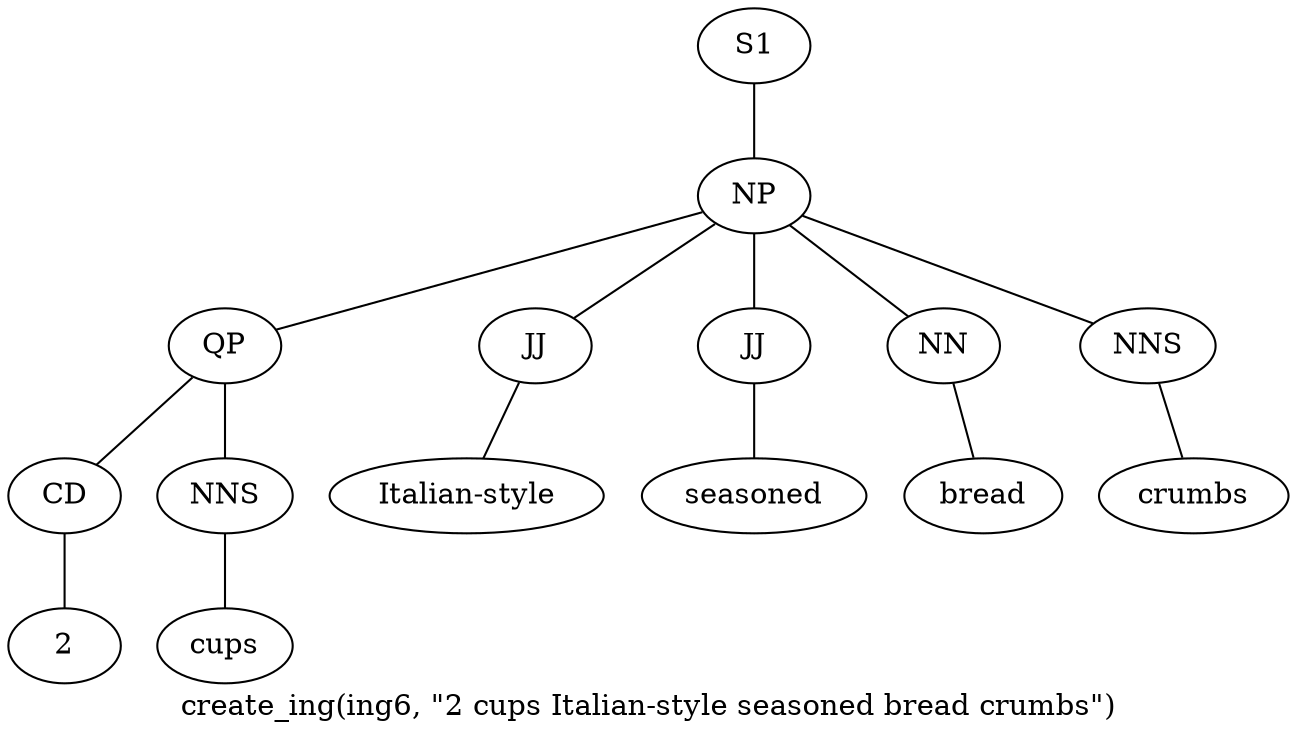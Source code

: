 graph SyntaxGraph {
	label = "create_ing(ing6, \"2 cups Italian-style seasoned bread crumbs\")";
	Node0 [label="S1"];
	Node1 [label="NP"];
	Node2 [label="QP"];
	Node3 [label="CD"];
	Node4 [label="2"];
	Node5 [label="NNS"];
	Node6 [label="cups"];
	Node7 [label="JJ"];
	Node8 [label="Italian-style"];
	Node9 [label="JJ"];
	Node10 [label="seasoned"];
	Node11 [label="NN"];
	Node12 [label="bread"];
	Node13 [label="NNS"];
	Node14 [label="crumbs"];

	Node0 -- Node1;
	Node1 -- Node2;
	Node1 -- Node7;
	Node1 -- Node9;
	Node1 -- Node11;
	Node1 -- Node13;
	Node2 -- Node3;
	Node2 -- Node5;
	Node3 -- Node4;
	Node5 -- Node6;
	Node7 -- Node8;
	Node9 -- Node10;
	Node11 -- Node12;
	Node13 -- Node14;
}